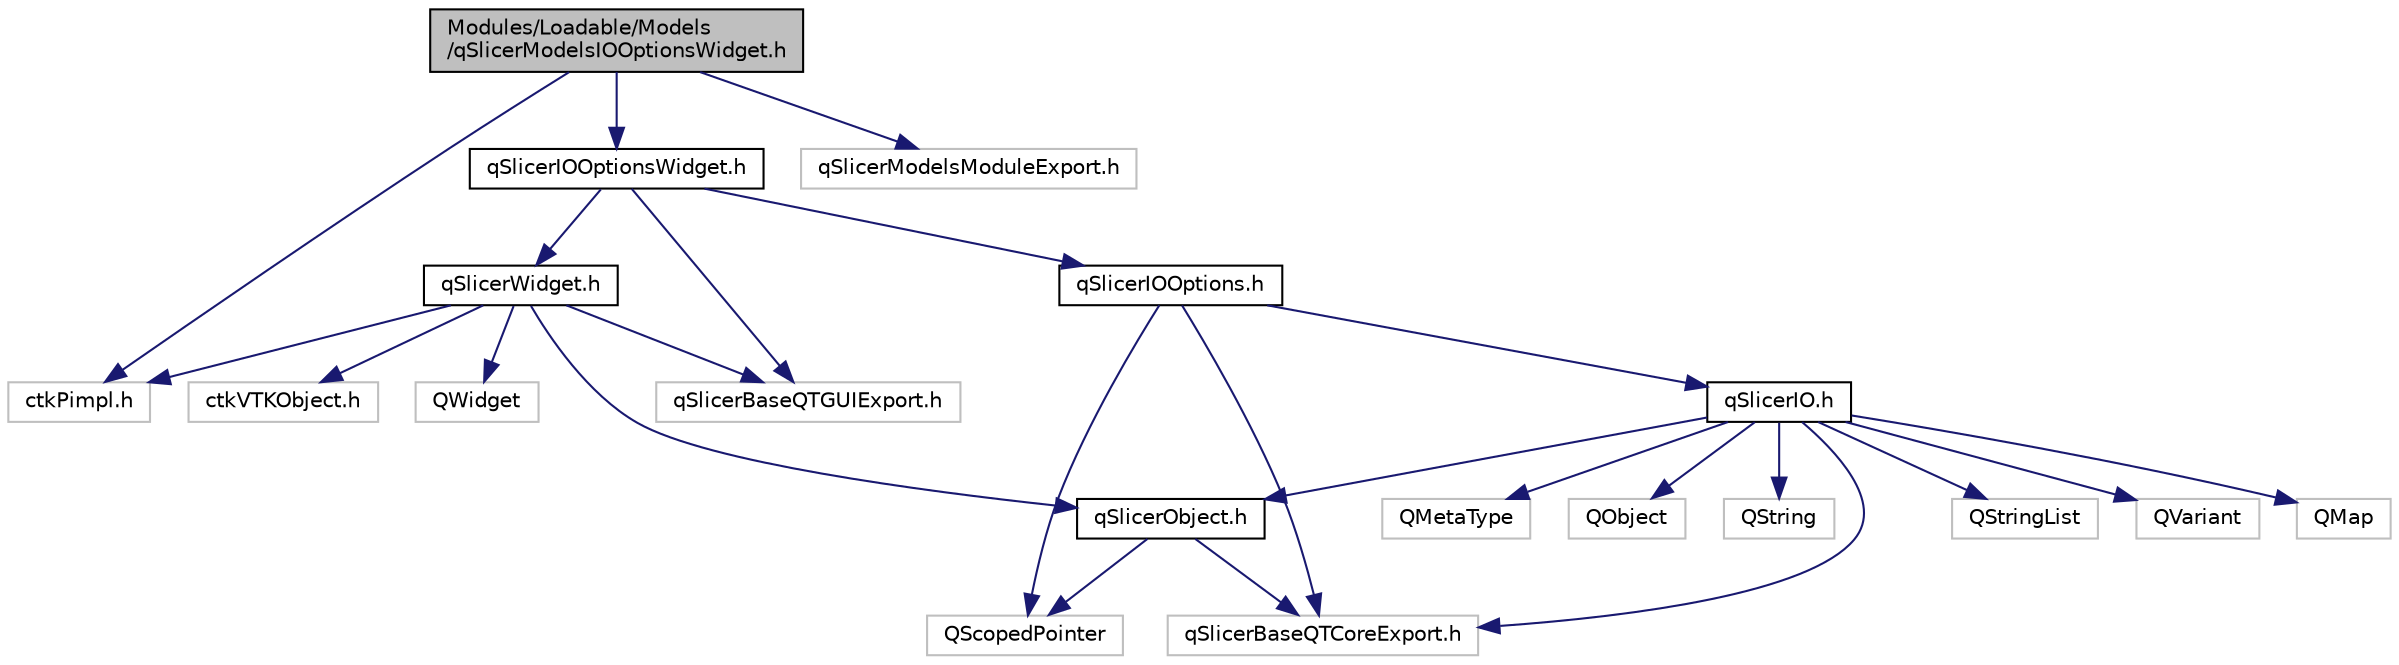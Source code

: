 digraph "Modules/Loadable/Models/qSlicerModelsIOOptionsWidget.h"
{
  bgcolor="transparent";
  edge [fontname="Helvetica",fontsize="10",labelfontname="Helvetica",labelfontsize="10"];
  node [fontname="Helvetica",fontsize="10",shape=record];
  Node0 [label="Modules/Loadable/Models\l/qSlicerModelsIOOptionsWidget.h",height=0.2,width=0.4,color="black", fillcolor="grey75", style="filled", fontcolor="black"];
  Node0 -> Node1 [color="midnightblue",fontsize="10",style="solid",fontname="Helvetica"];
  Node1 [label="ctkPimpl.h",height=0.2,width=0.4,color="grey75"];
  Node0 -> Node2 [color="midnightblue",fontsize="10",style="solid",fontname="Helvetica"];
  Node2 [label="qSlicerIOOptionsWidget.h",height=0.2,width=0.4,color="black",URL="$qSlicerIOOptionsWidget_8h.html"];
  Node2 -> Node3 [color="midnightblue",fontsize="10",style="solid",fontname="Helvetica"];
  Node3 [label="qSlicerBaseQTGUIExport.h",height=0.2,width=0.4,color="grey75"];
  Node2 -> Node4 [color="midnightblue",fontsize="10",style="solid",fontname="Helvetica"];
  Node4 [label="qSlicerIOOptions.h",height=0.2,width=0.4,color="black",URL="$qSlicerIOOptions_8h.html"];
  Node4 -> Node5 [color="midnightblue",fontsize="10",style="solid",fontname="Helvetica"];
  Node5 [label="QScopedPointer",height=0.2,width=0.4,color="grey75"];
  Node4 -> Node6 [color="midnightblue",fontsize="10",style="solid",fontname="Helvetica"];
  Node6 [label="qSlicerIO.h",height=0.2,width=0.4,color="black",URL="$qSlicerIO_8h.html"];
  Node6 -> Node7 [color="midnightblue",fontsize="10",style="solid",fontname="Helvetica"];
  Node7 [label="QMap",height=0.2,width=0.4,color="grey75"];
  Node6 -> Node8 [color="midnightblue",fontsize="10",style="solid",fontname="Helvetica"];
  Node8 [label="QMetaType",height=0.2,width=0.4,color="grey75"];
  Node6 -> Node9 [color="midnightblue",fontsize="10",style="solid",fontname="Helvetica"];
  Node9 [label="QObject",height=0.2,width=0.4,color="grey75"];
  Node6 -> Node10 [color="midnightblue",fontsize="10",style="solid",fontname="Helvetica"];
  Node10 [label="QString",height=0.2,width=0.4,color="grey75"];
  Node6 -> Node11 [color="midnightblue",fontsize="10",style="solid",fontname="Helvetica"];
  Node11 [label="QStringList",height=0.2,width=0.4,color="grey75"];
  Node6 -> Node12 [color="midnightblue",fontsize="10",style="solid",fontname="Helvetica"];
  Node12 [label="QVariant",height=0.2,width=0.4,color="grey75"];
  Node6 -> Node13 [color="midnightblue",fontsize="10",style="solid",fontname="Helvetica"];
  Node13 [label="qSlicerBaseQTCoreExport.h",height=0.2,width=0.4,color="grey75"];
  Node6 -> Node14 [color="midnightblue",fontsize="10",style="solid",fontname="Helvetica"];
  Node14 [label="qSlicerObject.h",height=0.2,width=0.4,color="black",URL="$qSlicerObject_8h.html"];
  Node14 -> Node5 [color="midnightblue",fontsize="10",style="solid",fontname="Helvetica"];
  Node14 -> Node13 [color="midnightblue",fontsize="10",style="solid",fontname="Helvetica"];
  Node4 -> Node13 [color="midnightblue",fontsize="10",style="solid",fontname="Helvetica"];
  Node2 -> Node15 [color="midnightblue",fontsize="10",style="solid",fontname="Helvetica"];
  Node15 [label="qSlicerWidget.h",height=0.2,width=0.4,color="black",URL="$qSlicerWidget_8h.html"];
  Node15 -> Node16 [color="midnightblue",fontsize="10",style="solid",fontname="Helvetica"];
  Node16 [label="QWidget",height=0.2,width=0.4,color="grey75"];
  Node15 -> Node1 [color="midnightblue",fontsize="10",style="solid",fontname="Helvetica"];
  Node15 -> Node17 [color="midnightblue",fontsize="10",style="solid",fontname="Helvetica"];
  Node17 [label="ctkVTKObject.h",height=0.2,width=0.4,color="grey75"];
  Node15 -> Node14 [color="midnightblue",fontsize="10",style="solid",fontname="Helvetica"];
  Node15 -> Node3 [color="midnightblue",fontsize="10",style="solid",fontname="Helvetica"];
  Node0 -> Node18 [color="midnightblue",fontsize="10",style="solid",fontname="Helvetica"];
  Node18 [label="qSlicerModelsModuleExport.h",height=0.2,width=0.4,color="grey75"];
}
